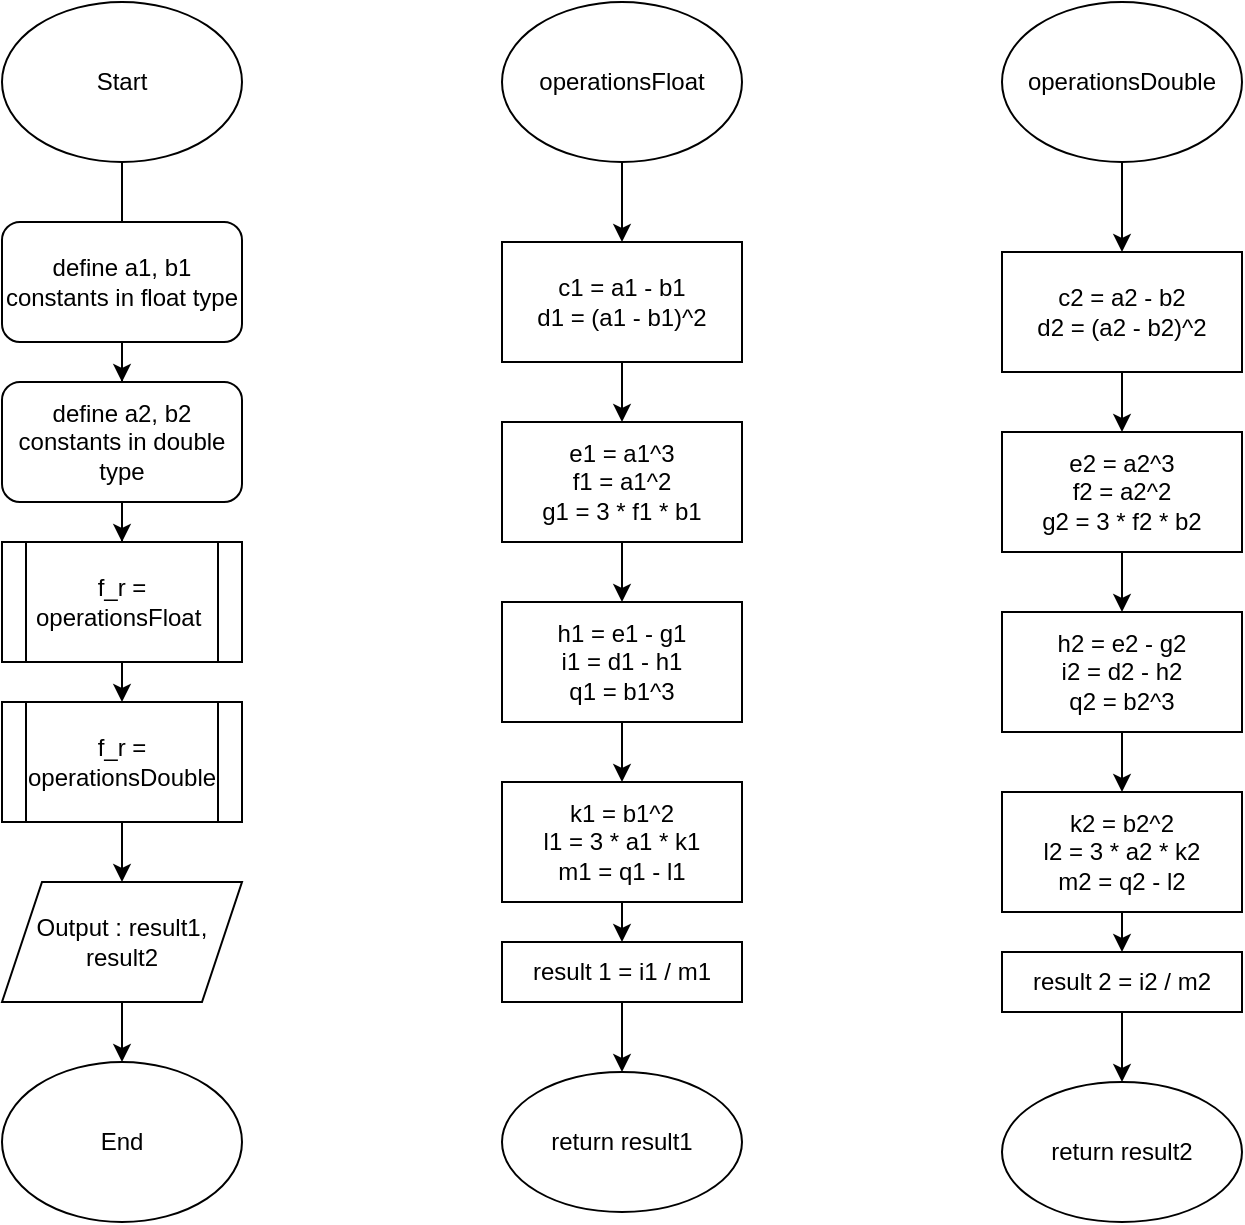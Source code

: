 <mxfile version="24.8.2">
  <diagram name="Сторінка-1" id="8mSYTQTfIr4mROrH4Dbx">
    <mxGraphModel dx="1134" dy="649" grid="1" gridSize="10" guides="1" tooltips="1" connect="1" arrows="1" fold="1" page="1" pageScale="1" pageWidth="827" pageHeight="1169" math="0" shadow="0">
      <root>
        <mxCell id="0" />
        <mxCell id="1" parent="0" />
        <mxCell id="vHSIxf8RwI_6rphWyMPA-9" value="" style="edgeStyle=orthogonalEdgeStyle;rounded=0;orthogonalLoop=1;jettySize=auto;html=1;" edge="1" parent="1" source="vHSIxf8RwI_6rphWyMPA-1" target="vHSIxf8RwI_6rphWyMPA-4">
          <mxGeometry relative="1" as="geometry" />
        </mxCell>
        <mxCell id="vHSIxf8RwI_6rphWyMPA-1" value="Start" style="ellipse;whiteSpace=wrap;html=1;" vertex="1" parent="1">
          <mxGeometry x="90" y="30" width="120" height="80" as="geometry" />
        </mxCell>
        <mxCell id="vHSIxf8RwI_6rphWyMPA-2" value="End" style="ellipse;whiteSpace=wrap;html=1;" vertex="1" parent="1">
          <mxGeometry x="90" y="560" width="120" height="80" as="geometry" />
        </mxCell>
        <mxCell id="vHSIxf8RwI_6rphWyMPA-10" value="" style="edgeStyle=orthogonalEdgeStyle;rounded=0;orthogonalLoop=1;jettySize=auto;html=1;" edge="1" parent="1" source="vHSIxf8RwI_6rphWyMPA-3" target="vHSIxf8RwI_6rphWyMPA-5">
          <mxGeometry relative="1" as="geometry" />
        </mxCell>
        <mxCell id="vHSIxf8RwI_6rphWyMPA-3" value="define a1, b1 constants in float type" style="rounded=1;whiteSpace=wrap;html=1;" vertex="1" parent="1">
          <mxGeometry x="90" y="140" width="120" height="60" as="geometry" />
        </mxCell>
        <mxCell id="vHSIxf8RwI_6rphWyMPA-11" value="" style="edgeStyle=orthogonalEdgeStyle;rounded=0;orthogonalLoop=1;jettySize=auto;html=1;" edge="1" parent="1" source="vHSIxf8RwI_6rphWyMPA-4" target="vHSIxf8RwI_6rphWyMPA-6">
          <mxGeometry relative="1" as="geometry" />
        </mxCell>
        <mxCell id="vHSIxf8RwI_6rphWyMPA-4" value="define a2, b2 constants in double type" style="rounded=1;whiteSpace=wrap;html=1;" vertex="1" parent="1">
          <mxGeometry x="90" y="220" width="120" height="60" as="geometry" />
        </mxCell>
        <mxCell id="vHSIxf8RwI_6rphWyMPA-5" value="f_r = operationsFloat&amp;nbsp;" style="shape=process;whiteSpace=wrap;html=1;backgroundOutline=1;" vertex="1" parent="1">
          <mxGeometry x="90" y="300" width="120" height="60" as="geometry" />
        </mxCell>
        <mxCell id="vHSIxf8RwI_6rphWyMPA-12" value="" style="edgeStyle=orthogonalEdgeStyle;rounded=0;orthogonalLoop=1;jettySize=auto;html=1;" edge="1" parent="1" source="vHSIxf8RwI_6rphWyMPA-6" target="vHSIxf8RwI_6rphWyMPA-7">
          <mxGeometry relative="1" as="geometry" />
        </mxCell>
        <mxCell id="vHSIxf8RwI_6rphWyMPA-6" value="f_r = operationsDouble" style="shape=process;whiteSpace=wrap;html=1;backgroundOutline=1;" vertex="1" parent="1">
          <mxGeometry x="90" y="380" width="120" height="60" as="geometry" />
        </mxCell>
        <mxCell id="vHSIxf8RwI_6rphWyMPA-13" value="" style="edgeStyle=orthogonalEdgeStyle;rounded=0;orthogonalLoop=1;jettySize=auto;html=1;" edge="1" parent="1" source="vHSIxf8RwI_6rphWyMPA-7" target="vHSIxf8RwI_6rphWyMPA-2">
          <mxGeometry relative="1" as="geometry" />
        </mxCell>
        <mxCell id="vHSIxf8RwI_6rphWyMPA-7" value="Output : result1, result2" style="shape=parallelogram;perimeter=parallelogramPerimeter;whiteSpace=wrap;html=1;fixedSize=1;" vertex="1" parent="1">
          <mxGeometry x="90" y="470" width="120" height="60" as="geometry" />
        </mxCell>
        <mxCell id="vHSIxf8RwI_6rphWyMPA-14" value="operationsFloat" style="ellipse;whiteSpace=wrap;html=1;" vertex="1" parent="1">
          <mxGeometry x="340" y="30" width="120" height="80" as="geometry" />
        </mxCell>
        <mxCell id="vHSIxf8RwI_6rphWyMPA-15" value="operationsDouble" style="ellipse;whiteSpace=wrap;html=1;" vertex="1" parent="1">
          <mxGeometry x="590" y="30" width="120" height="80" as="geometry" />
        </mxCell>
        <mxCell id="vHSIxf8RwI_6rphWyMPA-16" value="c1 = a1 - b1&lt;div&gt;d1 = (a1 - b1)^2&lt;/div&gt;" style="rounded=0;whiteSpace=wrap;html=1;" vertex="1" parent="1">
          <mxGeometry x="340" y="150" width="120" height="60" as="geometry" />
        </mxCell>
        <mxCell id="vHSIxf8RwI_6rphWyMPA-17" value="e1 = a1^3&lt;div&gt;f1 = a1^2&lt;/div&gt;&lt;div&gt;g1 = 3 * f1 * b1&lt;/div&gt;" style="rounded=0;whiteSpace=wrap;html=1;" vertex="1" parent="1">
          <mxGeometry x="340" y="240" width="120" height="60" as="geometry" />
        </mxCell>
        <mxCell id="vHSIxf8RwI_6rphWyMPA-18" value="h1 = e1 - g1&lt;div&gt;i1 = d1 - h1&lt;/div&gt;&lt;div&gt;q1 = b1^3&lt;/div&gt;" style="rounded=0;whiteSpace=wrap;html=1;" vertex="1" parent="1">
          <mxGeometry x="340" y="330" width="120" height="60" as="geometry" />
        </mxCell>
        <mxCell id="vHSIxf8RwI_6rphWyMPA-19" value="k1 = b1^2&lt;div&gt;l1 = 3 * a1 * k1&lt;/div&gt;&lt;div&gt;m1 = q1 - l1&lt;/div&gt;" style="rounded=0;whiteSpace=wrap;html=1;" vertex="1" parent="1">
          <mxGeometry x="340" y="420" width="120" height="60" as="geometry" />
        </mxCell>
        <mxCell id="vHSIxf8RwI_6rphWyMPA-20" value="result 1 = i1 / m1" style="rounded=0;whiteSpace=wrap;html=1;" vertex="1" parent="1">
          <mxGeometry x="340" y="500" width="120" height="30" as="geometry" />
        </mxCell>
        <mxCell id="vHSIxf8RwI_6rphWyMPA-22" value="return result1" style="ellipse;whiteSpace=wrap;html=1;" vertex="1" parent="1">
          <mxGeometry x="340" y="565" width="120" height="70" as="geometry" />
        </mxCell>
        <mxCell id="vHSIxf8RwI_6rphWyMPA-26" value="" style="endArrow=classic;html=1;rounded=0;exitX=0.5;exitY=1;exitDx=0;exitDy=0;entryX=0.5;entryY=0;entryDx=0;entryDy=0;" edge="1" parent="1" source="vHSIxf8RwI_6rphWyMPA-14" target="vHSIxf8RwI_6rphWyMPA-16">
          <mxGeometry width="50" height="50" relative="1" as="geometry">
            <mxPoint x="440" y="180" as="sourcePoint" />
            <mxPoint x="490" y="130" as="targetPoint" />
          </mxGeometry>
        </mxCell>
        <mxCell id="vHSIxf8RwI_6rphWyMPA-28" value="" style="endArrow=classic;html=1;rounded=0;exitX=0.5;exitY=1;exitDx=0;exitDy=0;entryX=0.5;entryY=0;entryDx=0;entryDy=0;" edge="1" parent="1" source="vHSIxf8RwI_6rphWyMPA-16" target="vHSIxf8RwI_6rphWyMPA-17">
          <mxGeometry width="50" height="50" relative="1" as="geometry">
            <mxPoint x="420" y="130" as="sourcePoint" />
            <mxPoint x="420" y="160" as="targetPoint" />
          </mxGeometry>
        </mxCell>
        <mxCell id="vHSIxf8RwI_6rphWyMPA-29" value="" style="endArrow=classic;html=1;rounded=0;exitX=0.5;exitY=1;exitDx=0;exitDy=0;entryX=0.5;entryY=0;entryDx=0;entryDy=0;" edge="1" parent="1" source="vHSIxf8RwI_6rphWyMPA-17" target="vHSIxf8RwI_6rphWyMPA-18">
          <mxGeometry width="50" height="50" relative="1" as="geometry">
            <mxPoint x="430" y="140" as="sourcePoint" />
            <mxPoint x="430" y="170" as="targetPoint" />
          </mxGeometry>
        </mxCell>
        <mxCell id="vHSIxf8RwI_6rphWyMPA-30" value="" style="endArrow=classic;html=1;rounded=0;exitX=0.5;exitY=1;exitDx=0;exitDy=0;entryX=0.5;entryY=0;entryDx=0;entryDy=0;" edge="1" parent="1" source="vHSIxf8RwI_6rphWyMPA-18" target="vHSIxf8RwI_6rphWyMPA-19">
          <mxGeometry width="50" height="50" relative="1" as="geometry">
            <mxPoint x="440" y="150" as="sourcePoint" />
            <mxPoint x="440" y="180" as="targetPoint" />
          </mxGeometry>
        </mxCell>
        <mxCell id="vHSIxf8RwI_6rphWyMPA-31" value="" style="endArrow=classic;html=1;rounded=0;exitX=0.5;exitY=1;exitDx=0;exitDy=0;entryX=0.5;entryY=0;entryDx=0;entryDy=0;" edge="1" parent="1" source="vHSIxf8RwI_6rphWyMPA-19" target="vHSIxf8RwI_6rphWyMPA-20">
          <mxGeometry width="50" height="50" relative="1" as="geometry">
            <mxPoint x="450" y="160" as="sourcePoint" />
            <mxPoint x="450" y="190" as="targetPoint" />
          </mxGeometry>
        </mxCell>
        <mxCell id="vHSIxf8RwI_6rphWyMPA-32" value="" style="endArrow=classic;html=1;rounded=0;exitX=0.5;exitY=1;exitDx=0;exitDy=0;entryX=0.5;entryY=0;entryDx=0;entryDy=0;" edge="1" parent="1" source="vHSIxf8RwI_6rphWyMPA-20" target="vHSIxf8RwI_6rphWyMPA-22">
          <mxGeometry width="50" height="50" relative="1" as="geometry">
            <mxPoint x="460" y="170" as="sourcePoint" />
            <mxPoint x="460" y="200" as="targetPoint" />
          </mxGeometry>
        </mxCell>
        <mxCell id="vHSIxf8RwI_6rphWyMPA-45" value="c2 = a2 - b2&lt;div&gt;d2 = (a2 - b2)^2&lt;/div&gt;" style="rounded=0;whiteSpace=wrap;html=1;" vertex="1" parent="1">
          <mxGeometry x="590" y="155" width="120" height="60" as="geometry" />
        </mxCell>
        <mxCell id="vHSIxf8RwI_6rphWyMPA-46" value="e2 = a2^3&lt;div&gt;f2 = a2^2&lt;/div&gt;&lt;div&gt;g2 = 3 * f2 * b2&lt;/div&gt;" style="rounded=0;whiteSpace=wrap;html=1;" vertex="1" parent="1">
          <mxGeometry x="590" y="245" width="120" height="60" as="geometry" />
        </mxCell>
        <mxCell id="vHSIxf8RwI_6rphWyMPA-47" value="h2 = e2 - g2&lt;div&gt;i2 = d2 - h2&lt;/div&gt;&lt;div&gt;q2 = b2^3&lt;/div&gt;" style="rounded=0;whiteSpace=wrap;html=1;" vertex="1" parent="1">
          <mxGeometry x="590" y="335" width="120" height="60" as="geometry" />
        </mxCell>
        <mxCell id="vHSIxf8RwI_6rphWyMPA-48" value="k2 = b2^2&lt;div&gt;l2 = 3 * a2 * k2&lt;/div&gt;&lt;div&gt;m2 = q2 - l2&lt;/div&gt;" style="rounded=0;whiteSpace=wrap;html=1;" vertex="1" parent="1">
          <mxGeometry x="590" y="425" width="120" height="60" as="geometry" />
        </mxCell>
        <mxCell id="vHSIxf8RwI_6rphWyMPA-49" value="result 2 = i2 / m2" style="rounded=0;whiteSpace=wrap;html=1;" vertex="1" parent="1">
          <mxGeometry x="590" y="505" width="120" height="30" as="geometry" />
        </mxCell>
        <mxCell id="vHSIxf8RwI_6rphWyMPA-50" value="return result2" style="ellipse;whiteSpace=wrap;html=1;" vertex="1" parent="1">
          <mxGeometry x="590" y="570" width="120" height="70" as="geometry" />
        </mxCell>
        <mxCell id="vHSIxf8RwI_6rphWyMPA-51" value="" style="endArrow=classic;html=1;rounded=0;exitX=0.5;exitY=1;exitDx=0;exitDy=0;entryX=0.5;entryY=0;entryDx=0;entryDy=0;" edge="1" parent="1" target="vHSIxf8RwI_6rphWyMPA-45" source="vHSIxf8RwI_6rphWyMPA-15">
          <mxGeometry width="50" height="50" relative="1" as="geometry">
            <mxPoint x="650" y="115" as="sourcePoint" />
            <mxPoint x="740" y="135" as="targetPoint" />
          </mxGeometry>
        </mxCell>
        <mxCell id="vHSIxf8RwI_6rphWyMPA-52" value="" style="endArrow=classic;html=1;rounded=0;exitX=0.5;exitY=1;exitDx=0;exitDy=0;entryX=0.5;entryY=0;entryDx=0;entryDy=0;" edge="1" parent="1" source="vHSIxf8RwI_6rphWyMPA-45" target="vHSIxf8RwI_6rphWyMPA-46">
          <mxGeometry width="50" height="50" relative="1" as="geometry">
            <mxPoint x="670" y="135" as="sourcePoint" />
            <mxPoint x="670" y="165" as="targetPoint" />
          </mxGeometry>
        </mxCell>
        <mxCell id="vHSIxf8RwI_6rphWyMPA-53" value="" style="endArrow=classic;html=1;rounded=0;exitX=0.5;exitY=1;exitDx=0;exitDy=0;entryX=0.5;entryY=0;entryDx=0;entryDy=0;" edge="1" parent="1" source="vHSIxf8RwI_6rphWyMPA-46" target="vHSIxf8RwI_6rphWyMPA-47">
          <mxGeometry width="50" height="50" relative="1" as="geometry">
            <mxPoint x="680" y="145" as="sourcePoint" />
            <mxPoint x="680" y="175" as="targetPoint" />
          </mxGeometry>
        </mxCell>
        <mxCell id="vHSIxf8RwI_6rphWyMPA-54" value="" style="endArrow=classic;html=1;rounded=0;exitX=0.5;exitY=1;exitDx=0;exitDy=0;entryX=0.5;entryY=0;entryDx=0;entryDy=0;" edge="1" parent="1" source="vHSIxf8RwI_6rphWyMPA-47" target="vHSIxf8RwI_6rphWyMPA-48">
          <mxGeometry width="50" height="50" relative="1" as="geometry">
            <mxPoint x="690" y="155" as="sourcePoint" />
            <mxPoint x="690" y="185" as="targetPoint" />
          </mxGeometry>
        </mxCell>
        <mxCell id="vHSIxf8RwI_6rphWyMPA-55" value="" style="endArrow=classic;html=1;rounded=0;exitX=0.5;exitY=1;exitDx=0;exitDy=0;entryX=0.5;entryY=0;entryDx=0;entryDy=0;" edge="1" parent="1" source="vHSIxf8RwI_6rphWyMPA-48" target="vHSIxf8RwI_6rphWyMPA-49">
          <mxGeometry width="50" height="50" relative="1" as="geometry">
            <mxPoint x="700" y="165" as="sourcePoint" />
            <mxPoint x="700" y="195" as="targetPoint" />
          </mxGeometry>
        </mxCell>
        <mxCell id="vHSIxf8RwI_6rphWyMPA-56" value="" style="endArrow=classic;html=1;rounded=0;exitX=0.5;exitY=1;exitDx=0;exitDy=0;entryX=0.5;entryY=0;entryDx=0;entryDy=0;" edge="1" parent="1" source="vHSIxf8RwI_6rphWyMPA-49" target="vHSIxf8RwI_6rphWyMPA-50">
          <mxGeometry width="50" height="50" relative="1" as="geometry">
            <mxPoint x="710" y="175" as="sourcePoint" />
            <mxPoint x="710" y="205" as="targetPoint" />
          </mxGeometry>
        </mxCell>
      </root>
    </mxGraphModel>
  </diagram>
</mxfile>
